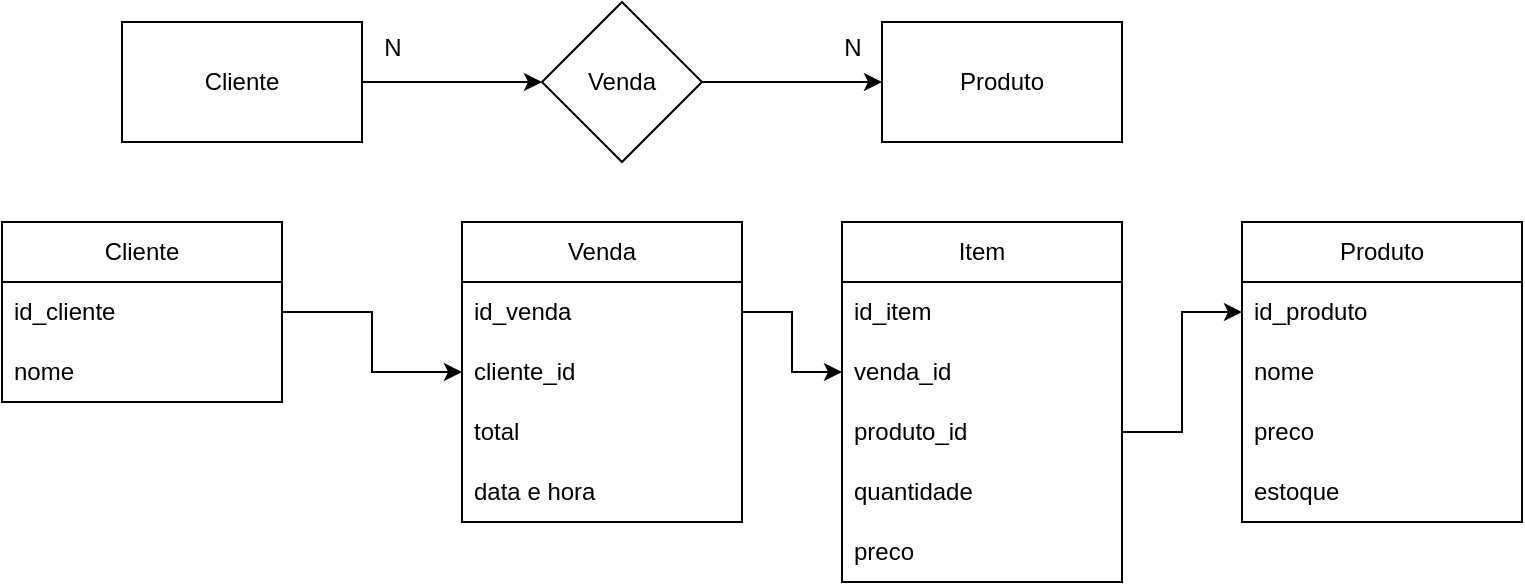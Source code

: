 <mxfile version="28.1.1">
  <diagram name="Página-1" id="8o1mC9pMR_ysVg-II3w7">
    <mxGraphModel dx="983" dy="536" grid="1" gridSize="10" guides="1" tooltips="1" connect="1" arrows="1" fold="1" page="1" pageScale="1" pageWidth="827" pageHeight="1169" math="0" shadow="0">
      <root>
        <mxCell id="0" />
        <mxCell id="1" parent="0" />
        <mxCell id="htRJumxUdfE0Ujpi1q0i-4" style="edgeStyle=orthogonalEdgeStyle;rounded=0;orthogonalLoop=1;jettySize=auto;html=1;exitX=1;exitY=0.5;exitDx=0;exitDy=0;entryX=0;entryY=0.5;entryDx=0;entryDy=0;" edge="1" parent="1" source="htRJumxUdfE0Ujpi1q0i-1" target="htRJumxUdfE0Ujpi1q0i-3">
          <mxGeometry relative="1" as="geometry" />
        </mxCell>
        <mxCell id="htRJumxUdfE0Ujpi1q0i-1" value="Cliente" style="rounded=0;whiteSpace=wrap;html=1;" vertex="1" parent="1">
          <mxGeometry x="150" y="150" width="120" height="60" as="geometry" />
        </mxCell>
        <mxCell id="htRJumxUdfE0Ujpi1q0i-2" value="Produto" style="rounded=0;whiteSpace=wrap;html=1;" vertex="1" parent="1">
          <mxGeometry x="530" y="150" width="120" height="60" as="geometry" />
        </mxCell>
        <mxCell id="htRJumxUdfE0Ujpi1q0i-5" style="edgeStyle=orthogonalEdgeStyle;rounded=0;orthogonalLoop=1;jettySize=auto;html=1;exitX=1;exitY=0.5;exitDx=0;exitDy=0;" edge="1" parent="1" source="htRJumxUdfE0Ujpi1q0i-3" target="htRJumxUdfE0Ujpi1q0i-2">
          <mxGeometry relative="1" as="geometry" />
        </mxCell>
        <mxCell id="htRJumxUdfE0Ujpi1q0i-3" value="Venda" style="rhombus;whiteSpace=wrap;html=1;" vertex="1" parent="1">
          <mxGeometry x="360" y="140" width="80" height="80" as="geometry" />
        </mxCell>
        <mxCell id="htRJumxUdfE0Ujpi1q0i-6" value="N" style="text;html=1;align=center;verticalAlign=middle;resizable=0;points=[];autosize=1;strokeColor=none;fillColor=none;" vertex="1" parent="1">
          <mxGeometry x="500" y="148" width="30" height="30" as="geometry" />
        </mxCell>
        <mxCell id="htRJumxUdfE0Ujpi1q0i-7" value="N" style="text;html=1;align=center;verticalAlign=middle;resizable=0;points=[];autosize=1;strokeColor=none;fillColor=none;" vertex="1" parent="1">
          <mxGeometry x="270" y="148" width="30" height="30" as="geometry" />
        </mxCell>
        <mxCell id="htRJumxUdfE0Ujpi1q0i-8" value="Cliente" style="swimlane;fontStyle=0;childLayout=stackLayout;horizontal=1;startSize=30;horizontalStack=0;resizeParent=1;resizeParentMax=0;resizeLast=0;collapsible=1;marginBottom=0;whiteSpace=wrap;html=1;" vertex="1" parent="1">
          <mxGeometry x="90" y="250" width="140" height="90" as="geometry" />
        </mxCell>
        <mxCell id="htRJumxUdfE0Ujpi1q0i-9" value="id_cliente" style="text;strokeColor=none;fillColor=none;align=left;verticalAlign=middle;spacingLeft=4;spacingRight=4;overflow=hidden;points=[[0,0.5],[1,0.5]];portConstraint=eastwest;rotatable=0;whiteSpace=wrap;html=1;" vertex="1" parent="htRJumxUdfE0Ujpi1q0i-8">
          <mxGeometry y="30" width="140" height="30" as="geometry" />
        </mxCell>
        <mxCell id="htRJumxUdfE0Ujpi1q0i-10" value="nome" style="text;strokeColor=none;fillColor=none;align=left;verticalAlign=middle;spacingLeft=4;spacingRight=4;overflow=hidden;points=[[0,0.5],[1,0.5]];portConstraint=eastwest;rotatable=0;whiteSpace=wrap;html=1;" vertex="1" parent="htRJumxUdfE0Ujpi1q0i-8">
          <mxGeometry y="60" width="140" height="30" as="geometry" />
        </mxCell>
        <mxCell id="htRJumxUdfE0Ujpi1q0i-12" value="Venda" style="swimlane;fontStyle=0;childLayout=stackLayout;horizontal=1;startSize=30;horizontalStack=0;resizeParent=1;resizeParentMax=0;resizeLast=0;collapsible=1;marginBottom=0;whiteSpace=wrap;html=1;" vertex="1" parent="1">
          <mxGeometry x="320" y="250" width="140" height="150" as="geometry" />
        </mxCell>
        <mxCell id="htRJumxUdfE0Ujpi1q0i-13" value="id_venda" style="text;strokeColor=none;fillColor=none;align=left;verticalAlign=middle;spacingLeft=4;spacingRight=4;overflow=hidden;points=[[0,0.5],[1,0.5]];portConstraint=eastwest;rotatable=0;whiteSpace=wrap;html=1;" vertex="1" parent="htRJumxUdfE0Ujpi1q0i-12">
          <mxGeometry y="30" width="140" height="30" as="geometry" />
        </mxCell>
        <mxCell id="htRJumxUdfE0Ujpi1q0i-14" value="cliente_id" style="text;strokeColor=none;fillColor=none;align=left;verticalAlign=middle;spacingLeft=4;spacingRight=4;overflow=hidden;points=[[0,0.5],[1,0.5]];portConstraint=eastwest;rotatable=0;whiteSpace=wrap;html=1;" vertex="1" parent="htRJumxUdfE0Ujpi1q0i-12">
          <mxGeometry y="60" width="140" height="30" as="geometry" />
        </mxCell>
        <mxCell id="htRJumxUdfE0Ujpi1q0i-15" value="total" style="text;strokeColor=none;fillColor=none;align=left;verticalAlign=middle;spacingLeft=4;spacingRight=4;overflow=hidden;points=[[0,0.5],[1,0.5]];portConstraint=eastwest;rotatable=0;whiteSpace=wrap;html=1;" vertex="1" parent="htRJumxUdfE0Ujpi1q0i-12">
          <mxGeometry y="90" width="140" height="30" as="geometry" />
        </mxCell>
        <mxCell id="htRJumxUdfE0Ujpi1q0i-33" value="data e hora" style="text;strokeColor=none;fillColor=none;align=left;verticalAlign=middle;spacingLeft=4;spacingRight=4;overflow=hidden;points=[[0,0.5],[1,0.5]];portConstraint=eastwest;rotatable=0;whiteSpace=wrap;html=1;" vertex="1" parent="htRJumxUdfE0Ujpi1q0i-12">
          <mxGeometry y="120" width="140" height="30" as="geometry" />
        </mxCell>
        <mxCell id="htRJumxUdfE0Ujpi1q0i-16" value="Produto" style="swimlane;fontStyle=0;childLayout=stackLayout;horizontal=1;startSize=30;horizontalStack=0;resizeParent=1;resizeParentMax=0;resizeLast=0;collapsible=1;marginBottom=0;whiteSpace=wrap;html=1;" vertex="1" parent="1">
          <mxGeometry x="710" y="250" width="140" height="150" as="geometry" />
        </mxCell>
        <mxCell id="htRJumxUdfE0Ujpi1q0i-17" value="id_produto" style="text;strokeColor=none;fillColor=none;align=left;verticalAlign=middle;spacingLeft=4;spacingRight=4;overflow=hidden;points=[[0,0.5],[1,0.5]];portConstraint=eastwest;rotatable=0;whiteSpace=wrap;html=1;" vertex="1" parent="htRJumxUdfE0Ujpi1q0i-16">
          <mxGeometry y="30" width="140" height="30" as="geometry" />
        </mxCell>
        <mxCell id="htRJumxUdfE0Ujpi1q0i-18" value="nome" style="text;strokeColor=none;fillColor=none;align=left;verticalAlign=middle;spacingLeft=4;spacingRight=4;overflow=hidden;points=[[0,0.5],[1,0.5]];portConstraint=eastwest;rotatable=0;whiteSpace=wrap;html=1;" vertex="1" parent="htRJumxUdfE0Ujpi1q0i-16">
          <mxGeometry y="60" width="140" height="30" as="geometry" />
        </mxCell>
        <mxCell id="htRJumxUdfE0Ujpi1q0i-19" value="preco" style="text;strokeColor=none;fillColor=none;align=left;verticalAlign=middle;spacingLeft=4;spacingRight=4;overflow=hidden;points=[[0,0.5],[1,0.5]];portConstraint=eastwest;rotatable=0;whiteSpace=wrap;html=1;" vertex="1" parent="htRJumxUdfE0Ujpi1q0i-16">
          <mxGeometry y="90" width="140" height="30" as="geometry" />
        </mxCell>
        <mxCell id="htRJumxUdfE0Ujpi1q0i-37" value="estoque" style="text;strokeColor=none;fillColor=none;align=left;verticalAlign=middle;spacingLeft=4;spacingRight=4;overflow=hidden;points=[[0,0.5],[1,0.5]];portConstraint=eastwest;rotatable=0;whiteSpace=wrap;html=1;" vertex="1" parent="htRJumxUdfE0Ujpi1q0i-16">
          <mxGeometry y="120" width="140" height="30" as="geometry" />
        </mxCell>
        <mxCell id="htRJumxUdfE0Ujpi1q0i-24" value="Item" style="swimlane;fontStyle=0;childLayout=stackLayout;horizontal=1;startSize=30;horizontalStack=0;resizeParent=1;resizeParentMax=0;resizeLast=0;collapsible=1;marginBottom=0;whiteSpace=wrap;html=1;" vertex="1" parent="1">
          <mxGeometry x="510" y="250" width="140" height="180" as="geometry" />
        </mxCell>
        <mxCell id="htRJumxUdfE0Ujpi1q0i-25" value="id_item" style="text;strokeColor=none;fillColor=none;align=left;verticalAlign=middle;spacingLeft=4;spacingRight=4;overflow=hidden;points=[[0,0.5],[1,0.5]];portConstraint=eastwest;rotatable=0;whiteSpace=wrap;html=1;" vertex="1" parent="htRJumxUdfE0Ujpi1q0i-24">
          <mxGeometry y="30" width="140" height="30" as="geometry" />
        </mxCell>
        <mxCell id="htRJumxUdfE0Ujpi1q0i-26" value="venda_id" style="text;strokeColor=none;fillColor=none;align=left;verticalAlign=middle;spacingLeft=4;spacingRight=4;overflow=hidden;points=[[0,0.5],[1,0.5]];portConstraint=eastwest;rotatable=0;whiteSpace=wrap;html=1;" vertex="1" parent="htRJumxUdfE0Ujpi1q0i-24">
          <mxGeometry y="60" width="140" height="30" as="geometry" />
        </mxCell>
        <mxCell id="htRJumxUdfE0Ujpi1q0i-27" value="produto_id" style="text;strokeColor=none;fillColor=none;align=left;verticalAlign=middle;spacingLeft=4;spacingRight=4;overflow=hidden;points=[[0,0.5],[1,0.5]];portConstraint=eastwest;rotatable=0;whiteSpace=wrap;html=1;" vertex="1" parent="htRJumxUdfE0Ujpi1q0i-24">
          <mxGeometry y="90" width="140" height="30" as="geometry" />
        </mxCell>
        <mxCell id="htRJumxUdfE0Ujpi1q0i-34" value="quantidade" style="text;strokeColor=none;fillColor=none;align=left;verticalAlign=middle;spacingLeft=4;spacingRight=4;overflow=hidden;points=[[0,0.5],[1,0.5]];portConstraint=eastwest;rotatable=0;whiteSpace=wrap;html=1;" vertex="1" parent="htRJumxUdfE0Ujpi1q0i-24">
          <mxGeometry y="120" width="140" height="30" as="geometry" />
        </mxCell>
        <mxCell id="htRJumxUdfE0Ujpi1q0i-35" value="preco" style="text;strokeColor=none;fillColor=none;align=left;verticalAlign=middle;spacingLeft=4;spacingRight=4;overflow=hidden;points=[[0,0.5],[1,0.5]];portConstraint=eastwest;rotatable=0;whiteSpace=wrap;html=1;" vertex="1" parent="htRJumxUdfE0Ujpi1q0i-24">
          <mxGeometry y="150" width="140" height="30" as="geometry" />
        </mxCell>
        <mxCell id="htRJumxUdfE0Ujpi1q0i-28" style="edgeStyle=orthogonalEdgeStyle;rounded=0;orthogonalLoop=1;jettySize=auto;html=1;exitX=1;exitY=0.5;exitDx=0;exitDy=0;entryX=0;entryY=0.5;entryDx=0;entryDy=0;" edge="1" parent="1" source="htRJumxUdfE0Ujpi1q0i-9" target="htRJumxUdfE0Ujpi1q0i-14">
          <mxGeometry relative="1" as="geometry" />
        </mxCell>
        <mxCell id="htRJumxUdfE0Ujpi1q0i-36" style="edgeStyle=orthogonalEdgeStyle;rounded=0;orthogonalLoop=1;jettySize=auto;html=1;exitX=1;exitY=0.5;exitDx=0;exitDy=0;" edge="1" parent="1" source="htRJumxUdfE0Ujpi1q0i-13" target="htRJumxUdfE0Ujpi1q0i-26">
          <mxGeometry relative="1" as="geometry" />
        </mxCell>
        <mxCell id="htRJumxUdfE0Ujpi1q0i-38" style="edgeStyle=orthogonalEdgeStyle;rounded=0;orthogonalLoop=1;jettySize=auto;html=1;exitX=1;exitY=0.5;exitDx=0;exitDy=0;" edge="1" parent="1" source="htRJumxUdfE0Ujpi1q0i-27" target="htRJumxUdfE0Ujpi1q0i-17">
          <mxGeometry relative="1" as="geometry" />
        </mxCell>
      </root>
    </mxGraphModel>
  </diagram>
</mxfile>
